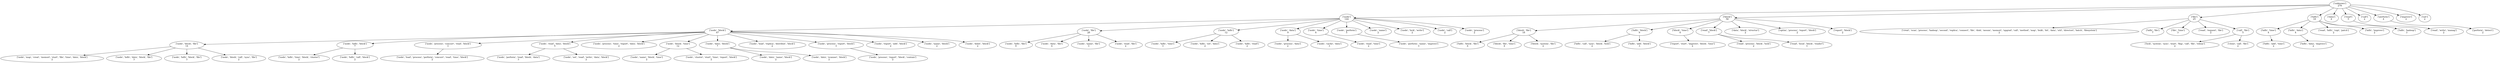strict digraph  {
	"['unknown']
278" -> "['node']
144";
	"['unknown']
278" -> "['block']
58";
	"['unknown']
278" -> "['file']
25";
	"['unknown']
278" -> "['hdfs']
18";
	"['unknown']
278" -> "['data']
4";
	"['unknown']
278" -> "['read']
5";
	"['unknown']
278" -> "['call']
2";
	"['unknown']
278" -> "['perform']
4";
	"['unknown']
278" -> "['improve']
2";
	"['unknown']
278" -> "['set']
2";
	"['node']
144" -> "['node', 'block']
67";
	"['node']
144" -> "['node', 'file']
28";
	"['node']
144" -> "['node', 'hdfs']
12";
	"['node']
144" -> "['node', 'data']
9";
	"['node']
144" -> "['node', 'time']
6";
	"['node']
144" -> "['node', 'perform']
5";
	"['node']
144" -> "['node', 'name']
2";
	"['node']
144" -> "['node', 'lock', 'write']
2";
	"['node']
144" -> "['node', 'call']
2";
	"['node']
144" -> "['node', 'process']
2";
	"['block']
58" -> "['block', 'file']
18";
	"['block']
58" -> "['hdfs', 'block']
9";
	"['block']
58" -> "['block', 'time']
6";
	"['block']
58" -> "['read', 'block']
7";
	"['block']
58" -> "['data', 'block', 'structur']
2";
	"['block']
58" -> "['optim', 'process', 'report', 'block']
2";
	"['block']
58" -> "['report', 'block']
2";
	"['file']
25" -> "['creat', 'scan', 'process', 'hadoop', 'second', 'replica', 'connect', 'file', 'disk', 'assum', 'memori', 'upgrad', 'call', 'method', '\
map', 'bulk', 'bit', 'data', 'util', 'directori', 'batch', 'filesystem']
2";
	"['file']
25" -> "['hdfs', 'file']
7";
	"['file']
25" -> "['file', 'time']
3";
	"['file']
25" -> "['read', 'request', 'file']
2";
	"['file']
25" -> "['call', 'file']
5";
	"['hdfs']
18" -> "['hdfs', 'time']
4";
	"['hdfs']
18" -> "['hdfs', 'data']
4";
	"['hdfs']
18" -> "['read', 'hdfs', 'copi', 'patch']
2";
	"['hdfs']
18" -> "['hdfs', 'improve']
2";
	"['hdfs']
18" -> "['hdfs', 'hadoop']
3";
	"['read']
5" -> "['read', 'write', 'manag']
2";
	"['perform']
4" -> "['perform', 'detect']
2";
	"['node', 'block']
67" -> "['node', 'block', 'file']
14";
	"['node', 'block']
67" -> "['node', 'hdfs', 'block']
7";
	"['node', 'block']
67" -> "['node', 'process', 'concurr', 'read', 'block']
3";
	"['node', 'block']
67" -> "['node', 'read', 'data', 'block']
5";
	"['node', 'block']
67" -> "['node', 'process', 'time', 'report', 'data', 'block']
2";
	"['node', 'block']
67" -> "['node', 'block', 'time']
12";
	"['node', 'block']
67" -> "['node', 'data', 'block']
7";
	"['node', 'block']
67" -> "['node', 'load', 'replica', 'distribut', 'block']
2";
	"['node', 'block']
67" -> "['node', 'process', 'report', 'block']
3";
	"['node', 'block']
67" -> "['node', 'report', 'add', 'block']
2";
	"['node', 'block']
67" -> "['node', 'name', 'block']
2";
	"['node', 'block']
67" -> "['node', 'delet', 'block']
2";
	"['node', 'file']
28" -> "['node', 'hdfs', 'file']
9";
	"['node', 'file']
28" -> "['node', 'data', 'file']
4";
	"['node', 'file']
28" -> "['node', 'name', 'file']
3";
	"['node', 'file']
28" -> "['node', 'read', 'file']
2";
	"['node', 'hdfs']
12" -> "['node', 'hdfs', 'time']
3";
	"['node', 'hdfs']
12" -> "['node', 'hdfs', 'set', 'data']
2";
	"['node', 'hdfs']
12" -> "['node', 'hdfs', 'read']
2";
	"['node', 'data']
9" -> "['node', 'process', 'data']
2";
	"['node', 'data']
9" -> "['node', 'cache', 'data']
3";
	"['node', 'time']
6" -> "['node', 'read', 'time']
2";
	"['node', 'perform']
5" -> "['node', 'perform', 'name', 'improve']
3";
	"['block', 'file']
18" -> "['hdfs', 'block', 'file']
6";
	"['block', 'file']
18" -> "['block', 'file', 'time']
4";
	"['block', 'file']
18" -> "['block', 'system', 'file']
2";
	"['hdfs', 'block']
9" -> "['hdfs', 'call', 'sync', 'block', 'lock']
2";
	"['hdfs', 'block']
9" -> "['hdfs', 'add', 'block']
3";
	"['block', 'time']
6" -> "['report', 'start', 'improve', 'block', 'time']
2";
	"['read', 'block']
7" -> "['read', 'process', 'block', 'lock']
2";
	"['read', 'block']
7" -> "['read', 'local', 'block', 'reader']
3";
	"['call', 'file']
5" -> "['lock', 'system', 'sync', 'start', 'flag', 'call', 'file', 'releas']
2";
	"['call', 'file']
5" -> "['close', 'call', 'file']
2";
	"['hdfs', 'time']
4" -> "['hdfs', 'add', 'time']
2";
	"['hdfs', 'data']
4" -> "['hdfs', 'data', 'improve']
2";
	"['node', 'block', 'file']
14" -> "['node', 'map', 'creat', 'memori', 'start', 'file', 'time', 'data', 'block']
2";
	"['node', 'block', 'file']
14" -> "['node', 'hdfs', 'data', 'block', 'file']
3";
	"['node', 'block', 'file']
14" -> "['node', 'hdfs', 'block', 'file']
3";
	"['node', 'block', 'file']
14" -> "['node', 'block', 'call', 'sync', 'file']
2";
	"['node', 'hdfs', 'block']
7" -> "['node', 'hdfs', 'time', 'block', 'cluster']
2";
	"['node', 'hdfs', 'block']
7" -> "['node', 'hdfs', 'call', 'block']
2";
	"['node', 'process', 'concurr', 'read', 'block']
3" -> "['node', 'load', 'process', 'perform', 'concurr', 'read', 'time', 'block']
2";
	"['node', 'read', 'data', 'block']
5" -> "['node', 'perform', 'read', 'block', 'data']
3";
	"['node', 'read', 'data', 'block']
5" -> "['node', 'set', 'read', 'write', 'data', 'block']
2";
	"['node', 'block', 'time']
12" -> "['node', 'name', 'block', 'time']
2";
	"['node', 'block', 'time']
12" -> "['node', 'cluster', 'start', 'time', 'report', 'block']
2";
	"['node', 'data', 'block']
7" -> "['node', 'data', 'name', 'block']
2";
	"['node', 'data', 'block']
7" -> "['node', 'data', 'scanner', 'block']
2";
	"['node', 'process', 'report', 'block']
3" -> "['node', 'process', 'report', 'block', 'contain']
2";
}
